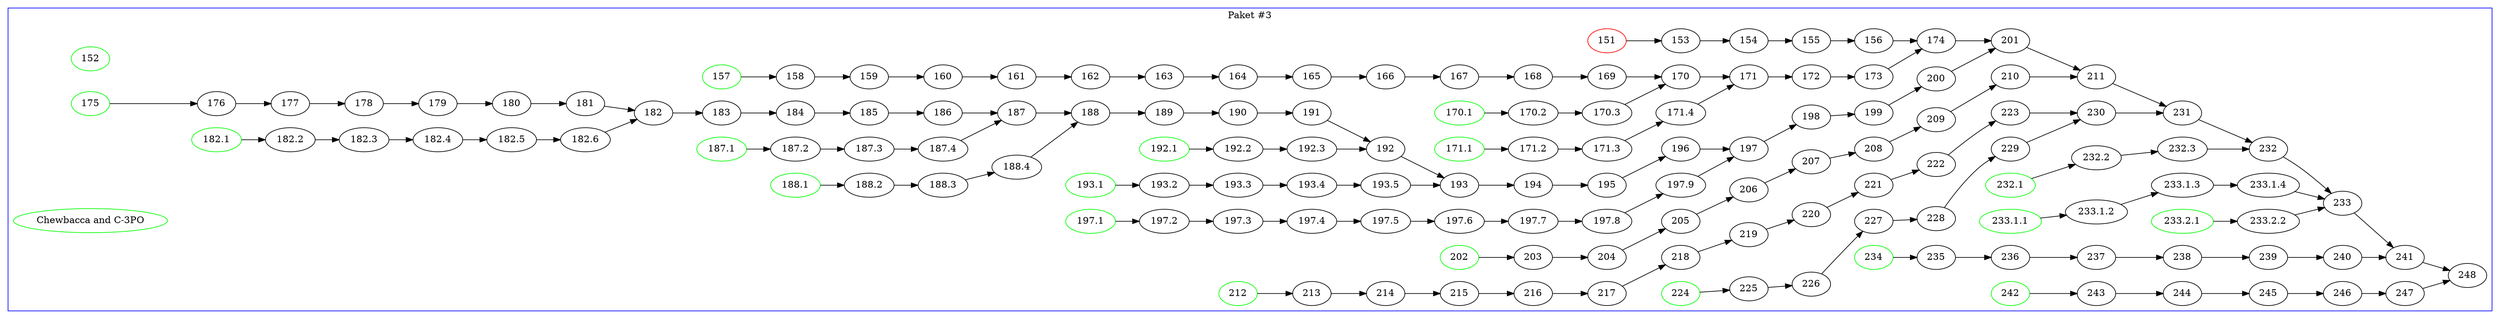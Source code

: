 digraph paket3 {
    rankdir=LR

151 [color=red];
152 [color=green];
157 [color=green];
170.1 [color=green];
171.1 [color=green];
175 [color=green];
182.1 [color=green];
187.1 [color=green];
188.1 [color=green];
192.1 [color=green];
193.1 [color=green];
197.1 [color=green];
202 [color=green];
212 [color=green];
224 [color=green];
232.1 [color=green];
"233.1.1" [color=green];
"233.2.1" [color=green];
234 [color=green];
242 [color=green];

    subgraph cluster_3 {
        label = "Paket #3"
        color = blue

        152;
        "Chewbacca and C-3PO" [color=green];
        151 -> 153 -> 154 -> 155 -> 156 -> 174;
        157 -> 158 -> 159 -> 160 -> 161 -> 162 -> 163 -> 164 -> 165 -> 166 -> 167 -> 168 -> 169 -> 170;
        170.1 -> 170.2 -> 170.3 -> 170 -> 171;
        171.1 -> 171.2 -> 171.3 -> 171.4 -> 171 -> 172 -> 173 -> 174 -> 201;
        175 -> 176 -> 177 -> 178 -> 179 -> 180 -> 181 -> 182;
        182.1 -> 182.2 -> 182.3 -> 182.4 -> 182.5 -> 182.6 -> 182 -> 183 -> 184 -> 185 -> 186 -> 187;
        187.1 -> 187.2 -> 187.3 -> 187.4 -> 187 -> 188;
        188.1 -> 188.2 -> 188.3 -> 188.4 -> 188 -> 189 -> 190 -> 191 -> 192;
        192.1 -> 192.2 -> 192.3 -> 192 -> 193;
        193.1 -> 193.2 -> 193.3 -> 193.4 -> 193.5 -> 193 -> 194 -> 195 -> 196 -> 197;
        197.1 -> 197.2 -> 197.3 -> 197.4 -> 197.5 -> 197.6 -> 197.7 -> 197.8 -> 197.9 -> 197 -> 198 -> 199 -> 200 -> 201 -> 211;
        202 -> 203 -> 204 -> 205-> 206 -> 207 -> 208 -> 209 -> 210 -> 211 -> 231;
        212 -> 213 -> 214 -> 215 -> 216 -> 217 -> 218 -> 219 -> 220 -> 221 -> 222 -> 223 -> 230;
        224 -> 225 -> 226 -> 227 -> 228 -> 229 -> 230 -> 231 -> 232;
        232.1 -> 232.2 -> 232.3 -> 232 -> 233;
        "233.1.1" -> "233.1.2" -> "233.1.3" -> "233.1.4" -> 233;
        "233.2.1" -> "233.2.2" -> 233 -> 241;
        234 -> 235 -> 236 -> 237 -> 238 -> 239 -> 240 -> 241 -> 248;
        242 -> 243 -> 244 -> 245 -> 246 -> 247 -> 248;

    }
}
